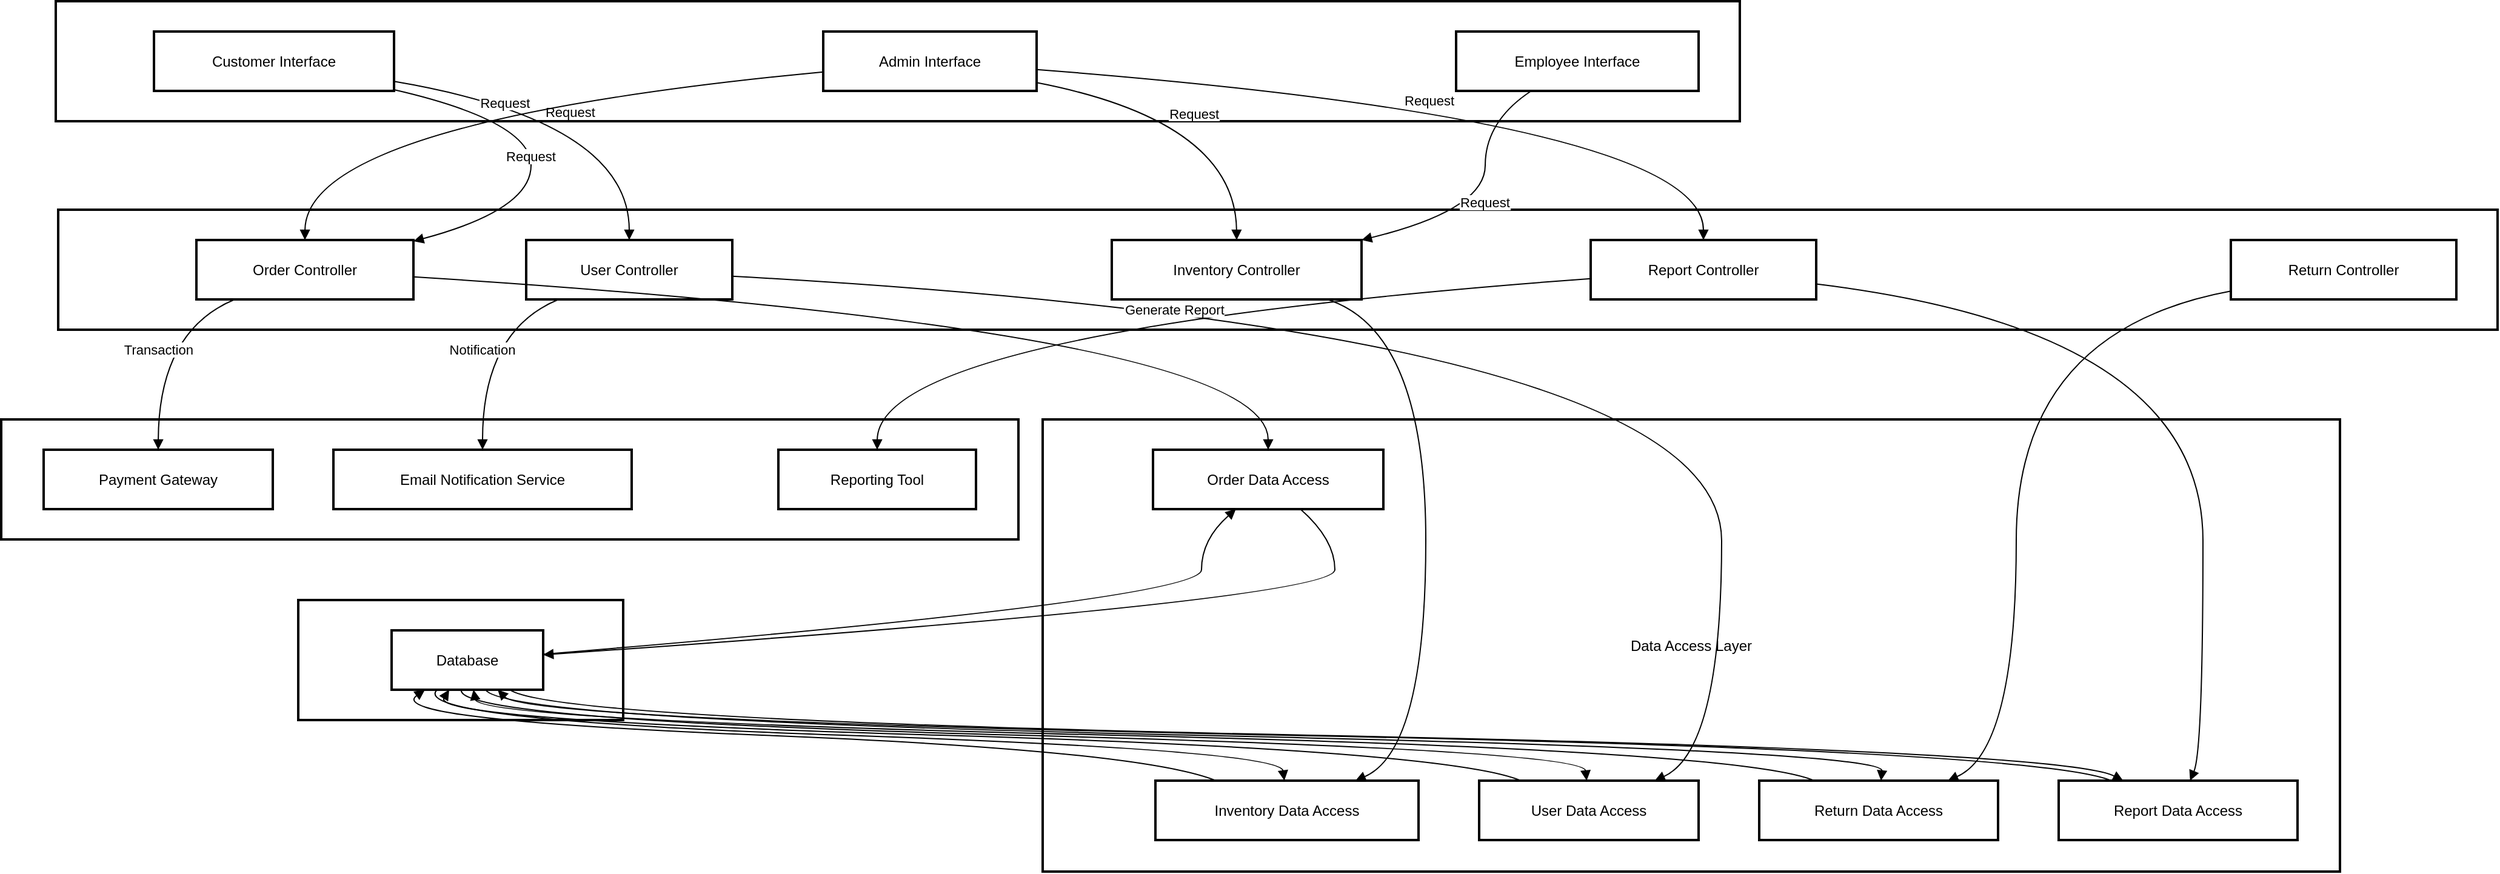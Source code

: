 <mxfile version="24.8.3">
  <diagram name="Page-1" id="kVbOvY0kzvKB0wfsz1jx">
    <mxGraphModel dx="1871" dy="837" grid="1" gridSize="10" guides="1" tooltips="1" connect="1" arrows="1" fold="1" page="1" pageScale="1" pageWidth="850" pageHeight="1100" math="0" shadow="0">
      <root>
        <mxCell id="0" />
        <mxCell id="1" parent="0" />
        <mxCell id="qzLOjXp9P222Tj2iOce_-1" value="External Services" style="whiteSpace=wrap;strokeWidth=2;" vertex="1" parent="1">
          <mxGeometry x="20" y="365" width="839" height="99" as="geometry" />
        </mxCell>
        <mxCell id="qzLOjXp9P222Tj2iOce_-2" value="Database Layer" style="whiteSpace=wrap;strokeWidth=2;" vertex="1" parent="1">
          <mxGeometry x="265" y="514" width="268" height="99" as="geometry" />
        </mxCell>
        <mxCell id="qzLOjXp9P222Tj2iOce_-3" value="Data Access Layer" style="whiteSpace=wrap;strokeWidth=2;" vertex="1" parent="1">
          <mxGeometry x="879" y="365" width="1070" height="373" as="geometry" />
        </mxCell>
        <mxCell id="qzLOjXp9P222Tj2iOce_-4" value="Application Layer" style="whiteSpace=wrap;strokeWidth=2;" vertex="1" parent="1">
          <mxGeometry x="67" y="192" width="2012" height="99" as="geometry" />
        </mxCell>
        <mxCell id="qzLOjXp9P222Tj2iOce_-5" value="User Interface Layer" style="whiteSpace=wrap;strokeWidth=2;" vertex="1" parent="1">
          <mxGeometry x="65" y="20" width="1389" height="99" as="geometry" />
        </mxCell>
        <mxCell id="qzLOjXp9P222Tj2iOce_-6" value="Customer Interface" style="whiteSpace=wrap;strokeWidth=2;" vertex="1" parent="1">
          <mxGeometry x="146" y="45" width="198" height="49" as="geometry" />
        </mxCell>
        <mxCell id="qzLOjXp9P222Tj2iOce_-7" value="Employee Interface" style="whiteSpace=wrap;strokeWidth=2;" vertex="1" parent="1">
          <mxGeometry x="1220" y="45" width="200" height="49" as="geometry" />
        </mxCell>
        <mxCell id="qzLOjXp9P222Tj2iOce_-8" value="Admin Interface" style="whiteSpace=wrap;strokeWidth=2;" vertex="1" parent="1">
          <mxGeometry x="698" y="45" width="176" height="49" as="geometry" />
        </mxCell>
        <mxCell id="qzLOjXp9P222Tj2iOce_-9" value="Order Controller" style="whiteSpace=wrap;strokeWidth=2;" vertex="1" parent="1">
          <mxGeometry x="181" y="217" width="179" height="49" as="geometry" />
        </mxCell>
        <mxCell id="qzLOjXp9P222Tj2iOce_-10" value="Inventory Controller" style="whiteSpace=wrap;strokeWidth=2;" vertex="1" parent="1">
          <mxGeometry x="936" y="217" width="206" height="49" as="geometry" />
        </mxCell>
        <mxCell id="qzLOjXp9P222Tj2iOce_-11" value="User Controller" style="whiteSpace=wrap;strokeWidth=2;" vertex="1" parent="1">
          <mxGeometry x="453" y="217" width="170" height="49" as="geometry" />
        </mxCell>
        <mxCell id="qzLOjXp9P222Tj2iOce_-12" value="Return Controller" style="whiteSpace=wrap;strokeWidth=2;" vertex="1" parent="1">
          <mxGeometry x="1859" y="217" width="186" height="49" as="geometry" />
        </mxCell>
        <mxCell id="qzLOjXp9P222Tj2iOce_-13" value="Report Controller" style="whiteSpace=wrap;strokeWidth=2;" vertex="1" parent="1">
          <mxGeometry x="1331" y="217" width="186" height="49" as="geometry" />
        </mxCell>
        <mxCell id="qzLOjXp9P222Tj2iOce_-14" value="Order Data Access" style="whiteSpace=wrap;strokeWidth=2;" vertex="1" parent="1">
          <mxGeometry x="970" y="390" width="190" height="49" as="geometry" />
        </mxCell>
        <mxCell id="qzLOjXp9P222Tj2iOce_-15" value="Inventory Data Access" style="whiteSpace=wrap;strokeWidth=2;" vertex="1" parent="1">
          <mxGeometry x="972" y="663" width="217" height="49" as="geometry" />
        </mxCell>
        <mxCell id="qzLOjXp9P222Tj2iOce_-16" value="User Data Access" style="whiteSpace=wrap;strokeWidth=2;" vertex="1" parent="1">
          <mxGeometry x="1239" y="663" width="181" height="49" as="geometry" />
        </mxCell>
        <mxCell id="qzLOjXp9P222Tj2iOce_-17" value="Return Data Access" style="whiteSpace=wrap;strokeWidth=2;" vertex="1" parent="1">
          <mxGeometry x="1470" y="663" width="197" height="49" as="geometry" />
        </mxCell>
        <mxCell id="qzLOjXp9P222Tj2iOce_-18" value="Report Data Access" style="whiteSpace=wrap;strokeWidth=2;" vertex="1" parent="1">
          <mxGeometry x="1717" y="663" width="197" height="49" as="geometry" />
        </mxCell>
        <mxCell id="qzLOjXp9P222Tj2iOce_-19" value="Database" style="whiteSpace=wrap;strokeWidth=2;" vertex="1" parent="1">
          <mxGeometry x="342" y="539" width="125" height="49" as="geometry" />
        </mxCell>
        <mxCell id="qzLOjXp9P222Tj2iOce_-20" value="Payment Gateway" style="whiteSpace=wrap;strokeWidth=2;" vertex="1" parent="1">
          <mxGeometry x="55" y="390" width="189" height="49" as="geometry" />
        </mxCell>
        <mxCell id="qzLOjXp9P222Tj2iOce_-21" value="Email Notification Service" style="whiteSpace=wrap;strokeWidth=2;" vertex="1" parent="1">
          <mxGeometry x="294" y="390" width="246" height="49" as="geometry" />
        </mxCell>
        <mxCell id="qzLOjXp9P222Tj2iOce_-22" value="Reporting Tool" style="whiteSpace=wrap;strokeWidth=2;" vertex="1" parent="1">
          <mxGeometry x="661" y="390" width="163" height="49" as="geometry" />
        </mxCell>
        <mxCell id="qzLOjXp9P222Tj2iOce_-23" value="Request" style="curved=1;startArrow=none;endArrow=block;exitX=1;exitY=0.98;entryX=1;entryY=0.02;rounded=0;" edge="1" parent="1" source="qzLOjXp9P222Tj2iOce_-6" target="qzLOjXp9P222Tj2iOce_-9">
          <mxGeometry relative="1" as="geometry">
            <Array as="points">
              <mxPoint x="457" y="119" />
              <mxPoint x="457" y="192" />
            </Array>
          </mxGeometry>
        </mxCell>
        <mxCell id="qzLOjXp9P222Tj2iOce_-24" value="Request" style="curved=1;startArrow=none;endArrow=block;exitX=1;exitY=0.84;entryX=0.5;entryY=0.01;rounded=0;" edge="1" parent="1" source="qzLOjXp9P222Tj2iOce_-6" target="qzLOjXp9P222Tj2iOce_-11">
          <mxGeometry relative="1" as="geometry">
            <Array as="points">
              <mxPoint x="538" y="119" />
            </Array>
          </mxGeometry>
        </mxCell>
        <mxCell id="qzLOjXp9P222Tj2iOce_-25" value="Request" style="curved=1;startArrow=none;endArrow=block;exitX=0.31;exitY=1;entryX=0.99;entryY=0.01;rounded=0;" edge="1" parent="1" source="qzLOjXp9P222Tj2iOce_-7" target="qzLOjXp9P222Tj2iOce_-10">
          <mxGeometry relative="1" as="geometry">
            <Array as="points">
              <mxPoint x="1244" y="119" />
              <mxPoint x="1244" y="192" />
            </Array>
          </mxGeometry>
        </mxCell>
        <mxCell id="qzLOjXp9P222Tj2iOce_-26" value="Request" style="curved=1;startArrow=none;endArrow=block;exitX=0;exitY=0.68;entryX=0.5;entryY=0.01;rounded=0;" edge="1" parent="1" source="qzLOjXp9P222Tj2iOce_-8" target="qzLOjXp9P222Tj2iOce_-9">
          <mxGeometry relative="1" as="geometry">
            <Array as="points">
              <mxPoint x="271" y="119" />
            </Array>
          </mxGeometry>
        </mxCell>
        <mxCell id="qzLOjXp9P222Tj2iOce_-27" value="Request" style="curved=1;startArrow=none;endArrow=block;exitX=1;exitY=0.86;entryX=0.5;entryY=0.01;rounded=0;" edge="1" parent="1" source="qzLOjXp9P222Tj2iOce_-8" target="qzLOjXp9P222Tj2iOce_-10">
          <mxGeometry relative="1" as="geometry">
            <Array as="points">
              <mxPoint x="1038" y="119" />
            </Array>
          </mxGeometry>
        </mxCell>
        <mxCell id="qzLOjXp9P222Tj2iOce_-28" value="Request" style="curved=1;startArrow=none;endArrow=block;exitX=1;exitY=0.64;entryX=0.5;entryY=0.01;rounded=0;" edge="1" parent="1" source="qzLOjXp9P222Tj2iOce_-8" target="qzLOjXp9P222Tj2iOce_-13">
          <mxGeometry relative="1" as="geometry">
            <Array as="points">
              <mxPoint x="1424" y="119" />
            </Array>
          </mxGeometry>
        </mxCell>
        <mxCell id="qzLOjXp9P222Tj2iOce_-29" value="" style="curved=1;startArrow=none;endArrow=block;exitX=1;exitY=0.62;entryX=0.5;entryY=0;rounded=0;" edge="1" parent="1" source="qzLOjXp9P222Tj2iOce_-9" target="qzLOjXp9P222Tj2iOce_-14">
          <mxGeometry relative="1" as="geometry">
            <Array as="points">
              <mxPoint x="1065" y="292" />
            </Array>
          </mxGeometry>
        </mxCell>
        <mxCell id="qzLOjXp9P222Tj2iOce_-30" value="" style="curved=1;startArrow=none;endArrow=block;exitX=0.87;exitY=1.01;entryX=0.76;entryY=0;rounded=0;" edge="1" parent="1" source="qzLOjXp9P222Tj2iOce_-10" target="qzLOjXp9P222Tj2iOce_-15">
          <mxGeometry relative="1" as="geometry">
            <Array as="points">
              <mxPoint x="1195" y="292" />
              <mxPoint x="1195" y="638" />
            </Array>
          </mxGeometry>
        </mxCell>
        <mxCell id="qzLOjXp9P222Tj2iOce_-31" value="" style="curved=1;startArrow=none;endArrow=block;exitX=1;exitY=0.61;entryX=0.8;entryY=0;rounded=0;" edge="1" parent="1" source="qzLOjXp9P222Tj2iOce_-11" target="qzLOjXp9P222Tj2iOce_-16">
          <mxGeometry relative="1" as="geometry">
            <Array as="points">
              <mxPoint x="1439" y="292" />
              <mxPoint x="1439" y="638" />
            </Array>
          </mxGeometry>
        </mxCell>
        <mxCell id="qzLOjXp9P222Tj2iOce_-32" value="" style="curved=1;startArrow=none;endArrow=block;exitX=0;exitY=0.86;entryX=0.79;entryY=0;rounded=0;" edge="1" parent="1" source="qzLOjXp9P222Tj2iOce_-12" target="qzLOjXp9P222Tj2iOce_-17">
          <mxGeometry relative="1" as="geometry">
            <Array as="points">
              <mxPoint x="1682" y="292" />
              <mxPoint x="1682" y="638" />
            </Array>
          </mxGeometry>
        </mxCell>
        <mxCell id="qzLOjXp9P222Tj2iOce_-33" value="" style="curved=1;startArrow=none;endArrow=block;exitX=1;exitY=0.74;entryX=0.55;entryY=0;rounded=0;" edge="1" parent="1" source="qzLOjXp9P222Tj2iOce_-13" target="qzLOjXp9P222Tj2iOce_-18">
          <mxGeometry relative="1" as="geometry">
            <Array as="points">
              <mxPoint x="1836" y="292" />
              <mxPoint x="1836" y="638" />
            </Array>
          </mxGeometry>
        </mxCell>
        <mxCell id="qzLOjXp9P222Tj2iOce_-34" value="" style="curved=1;startArrow=none;endArrow=block;exitX=0.64;exitY=1;entryX=1.01;entryY=0.41;rounded=0;" edge="1" parent="1" source="qzLOjXp9P222Tj2iOce_-14" target="qzLOjXp9P222Tj2iOce_-19">
          <mxGeometry relative="1" as="geometry">
            <Array as="points">
              <mxPoint x="1120" y="464" />
              <mxPoint x="1120" y="514" />
            </Array>
          </mxGeometry>
        </mxCell>
        <mxCell id="qzLOjXp9P222Tj2iOce_-35" value="" style="curved=1;startArrow=none;endArrow=block;exitX=0.23;exitY=0;entryX=0.22;entryY=1;rounded=0;" edge="1" parent="1" source="qzLOjXp9P222Tj2iOce_-15" target="qzLOjXp9P222Tj2iOce_-19">
          <mxGeometry relative="1" as="geometry">
            <Array as="points">
              <mxPoint x="961" y="638" />
              <mxPoint x="334" y="613" />
            </Array>
          </mxGeometry>
        </mxCell>
        <mxCell id="qzLOjXp9P222Tj2iOce_-36" value="" style="curved=1;startArrow=none;endArrow=block;exitX=0.19;exitY=0;entryX=0.38;entryY=1;rounded=0;" edge="1" parent="1" source="qzLOjXp9P222Tj2iOce_-16" target="qzLOjXp9P222Tj2iOce_-19">
          <mxGeometry relative="1" as="geometry">
            <Array as="points">
              <mxPoint x="1215" y="638" />
              <mxPoint x="374" y="613" />
            </Array>
          </mxGeometry>
        </mxCell>
        <mxCell id="qzLOjXp9P222Tj2iOce_-37" value="" style="curved=1;startArrow=none;endArrow=block;exitX=0.23;exitY=0;entryX=0.54;entryY=1;rounded=0;" edge="1" parent="1" source="qzLOjXp9P222Tj2iOce_-17" target="qzLOjXp9P222Tj2iOce_-19">
          <mxGeometry relative="1" as="geometry">
            <Array as="points">
              <mxPoint x="1459" y="638" />
              <mxPoint x="414" y="613" />
            </Array>
          </mxGeometry>
        </mxCell>
        <mxCell id="qzLOjXp9P222Tj2iOce_-38" value="" style="curved=1;startArrow=none;endArrow=block;exitX=0.22;exitY=0;entryX=0.7;entryY=1;rounded=0;" edge="1" parent="1" source="qzLOjXp9P222Tj2iOce_-18" target="qzLOjXp9P222Tj2iOce_-19">
          <mxGeometry relative="1" as="geometry">
            <Array as="points">
              <mxPoint x="1702" y="638" />
              <mxPoint x="454" y="613" />
            </Array>
          </mxGeometry>
        </mxCell>
        <mxCell id="qzLOjXp9P222Tj2iOce_-39" value="Transaction" style="curved=1;startArrow=none;endArrow=block;exitX=0.17;exitY=1.01;entryX=0.5;entryY=0;rounded=0;" edge="1" parent="1" source="qzLOjXp9P222Tj2iOce_-9" target="qzLOjXp9P222Tj2iOce_-20">
          <mxGeometry relative="1" as="geometry">
            <Array as="points">
              <mxPoint x="150" y="292" />
            </Array>
          </mxGeometry>
        </mxCell>
        <mxCell id="qzLOjXp9P222Tj2iOce_-40" value="Notification" style="curved=1;startArrow=none;endArrow=block;exitX=0.15;exitY=1.01;entryX=0.5;entryY=0;rounded=0;" edge="1" parent="1" source="qzLOjXp9P222Tj2iOce_-11" target="qzLOjXp9P222Tj2iOce_-21">
          <mxGeometry relative="1" as="geometry">
            <Array as="points">
              <mxPoint x="417" y="292" />
            </Array>
          </mxGeometry>
        </mxCell>
        <mxCell id="qzLOjXp9P222Tj2iOce_-41" value="Generate Report" style="curved=1;startArrow=none;endArrow=block;exitX=0;exitY=0.65;entryX=0.5;entryY=0;rounded=0;" edge="1" parent="1" source="qzLOjXp9P222Tj2iOce_-13" target="qzLOjXp9P222Tj2iOce_-22">
          <mxGeometry relative="1" as="geometry">
            <Array as="points">
              <mxPoint x="743" y="292" />
            </Array>
          </mxGeometry>
        </mxCell>
        <mxCell id="qzLOjXp9P222Tj2iOce_-42" value="" style="curved=1;startArrow=none;endArrow=block;exitX=1.01;exitY=0.4;entryX=0.36;entryY=1;rounded=0;" edge="1" parent="1" source="qzLOjXp9P222Tj2iOce_-19" target="qzLOjXp9P222Tj2iOce_-14">
          <mxGeometry relative="1" as="geometry">
            <Array as="points">
              <mxPoint x="1010" y="514" />
              <mxPoint x="1010" y="464" />
            </Array>
          </mxGeometry>
        </mxCell>
        <mxCell id="qzLOjXp9P222Tj2iOce_-43" value="" style="curved=1;startArrow=none;endArrow=block;exitX=0.3;exitY=1;entryX=0.49;entryY=0;rounded=0;" edge="1" parent="1" source="qzLOjXp9P222Tj2iOce_-19" target="qzLOjXp9P222Tj2iOce_-15">
          <mxGeometry relative="1" as="geometry">
            <Array as="points">
              <mxPoint x="354" y="613" />
              <mxPoint x="1075" y="638" />
            </Array>
          </mxGeometry>
        </mxCell>
        <mxCell id="qzLOjXp9P222Tj2iOce_-44" value="" style="curved=1;startArrow=none;endArrow=block;exitX=0.46;exitY=1;entryX=0.49;entryY=0;rounded=0;" edge="1" parent="1" source="qzLOjXp9P222Tj2iOce_-19" target="qzLOjXp9P222Tj2iOce_-16">
          <mxGeometry relative="1" as="geometry">
            <Array as="points">
              <mxPoint x="394" y="613" />
              <mxPoint x="1325" y="638" />
            </Array>
          </mxGeometry>
        </mxCell>
        <mxCell id="qzLOjXp9P222Tj2iOce_-45" value="" style="curved=1;startArrow=none;endArrow=block;exitX=0.62;exitY=1;entryX=0.51;entryY=0;rounded=0;" edge="1" parent="1" source="qzLOjXp9P222Tj2iOce_-19" target="qzLOjXp9P222Tj2iOce_-17">
          <mxGeometry relative="1" as="geometry">
            <Array as="points">
              <mxPoint x="434" y="613" />
              <mxPoint x="1573" y="638" />
            </Array>
          </mxGeometry>
        </mxCell>
        <mxCell id="qzLOjXp9P222Tj2iOce_-46" value="" style="curved=1;startArrow=none;endArrow=block;exitX=0.78;exitY=1;entryX=0.27;entryY=0;rounded=0;" edge="1" parent="1" source="qzLOjXp9P222Tj2iOce_-19" target="qzLOjXp9P222Tj2iOce_-18">
          <mxGeometry relative="1" as="geometry">
            <Array as="points">
              <mxPoint x="474" y="613" />
              <mxPoint x="1722" y="638" />
            </Array>
          </mxGeometry>
        </mxCell>
      </root>
    </mxGraphModel>
  </diagram>
</mxfile>
